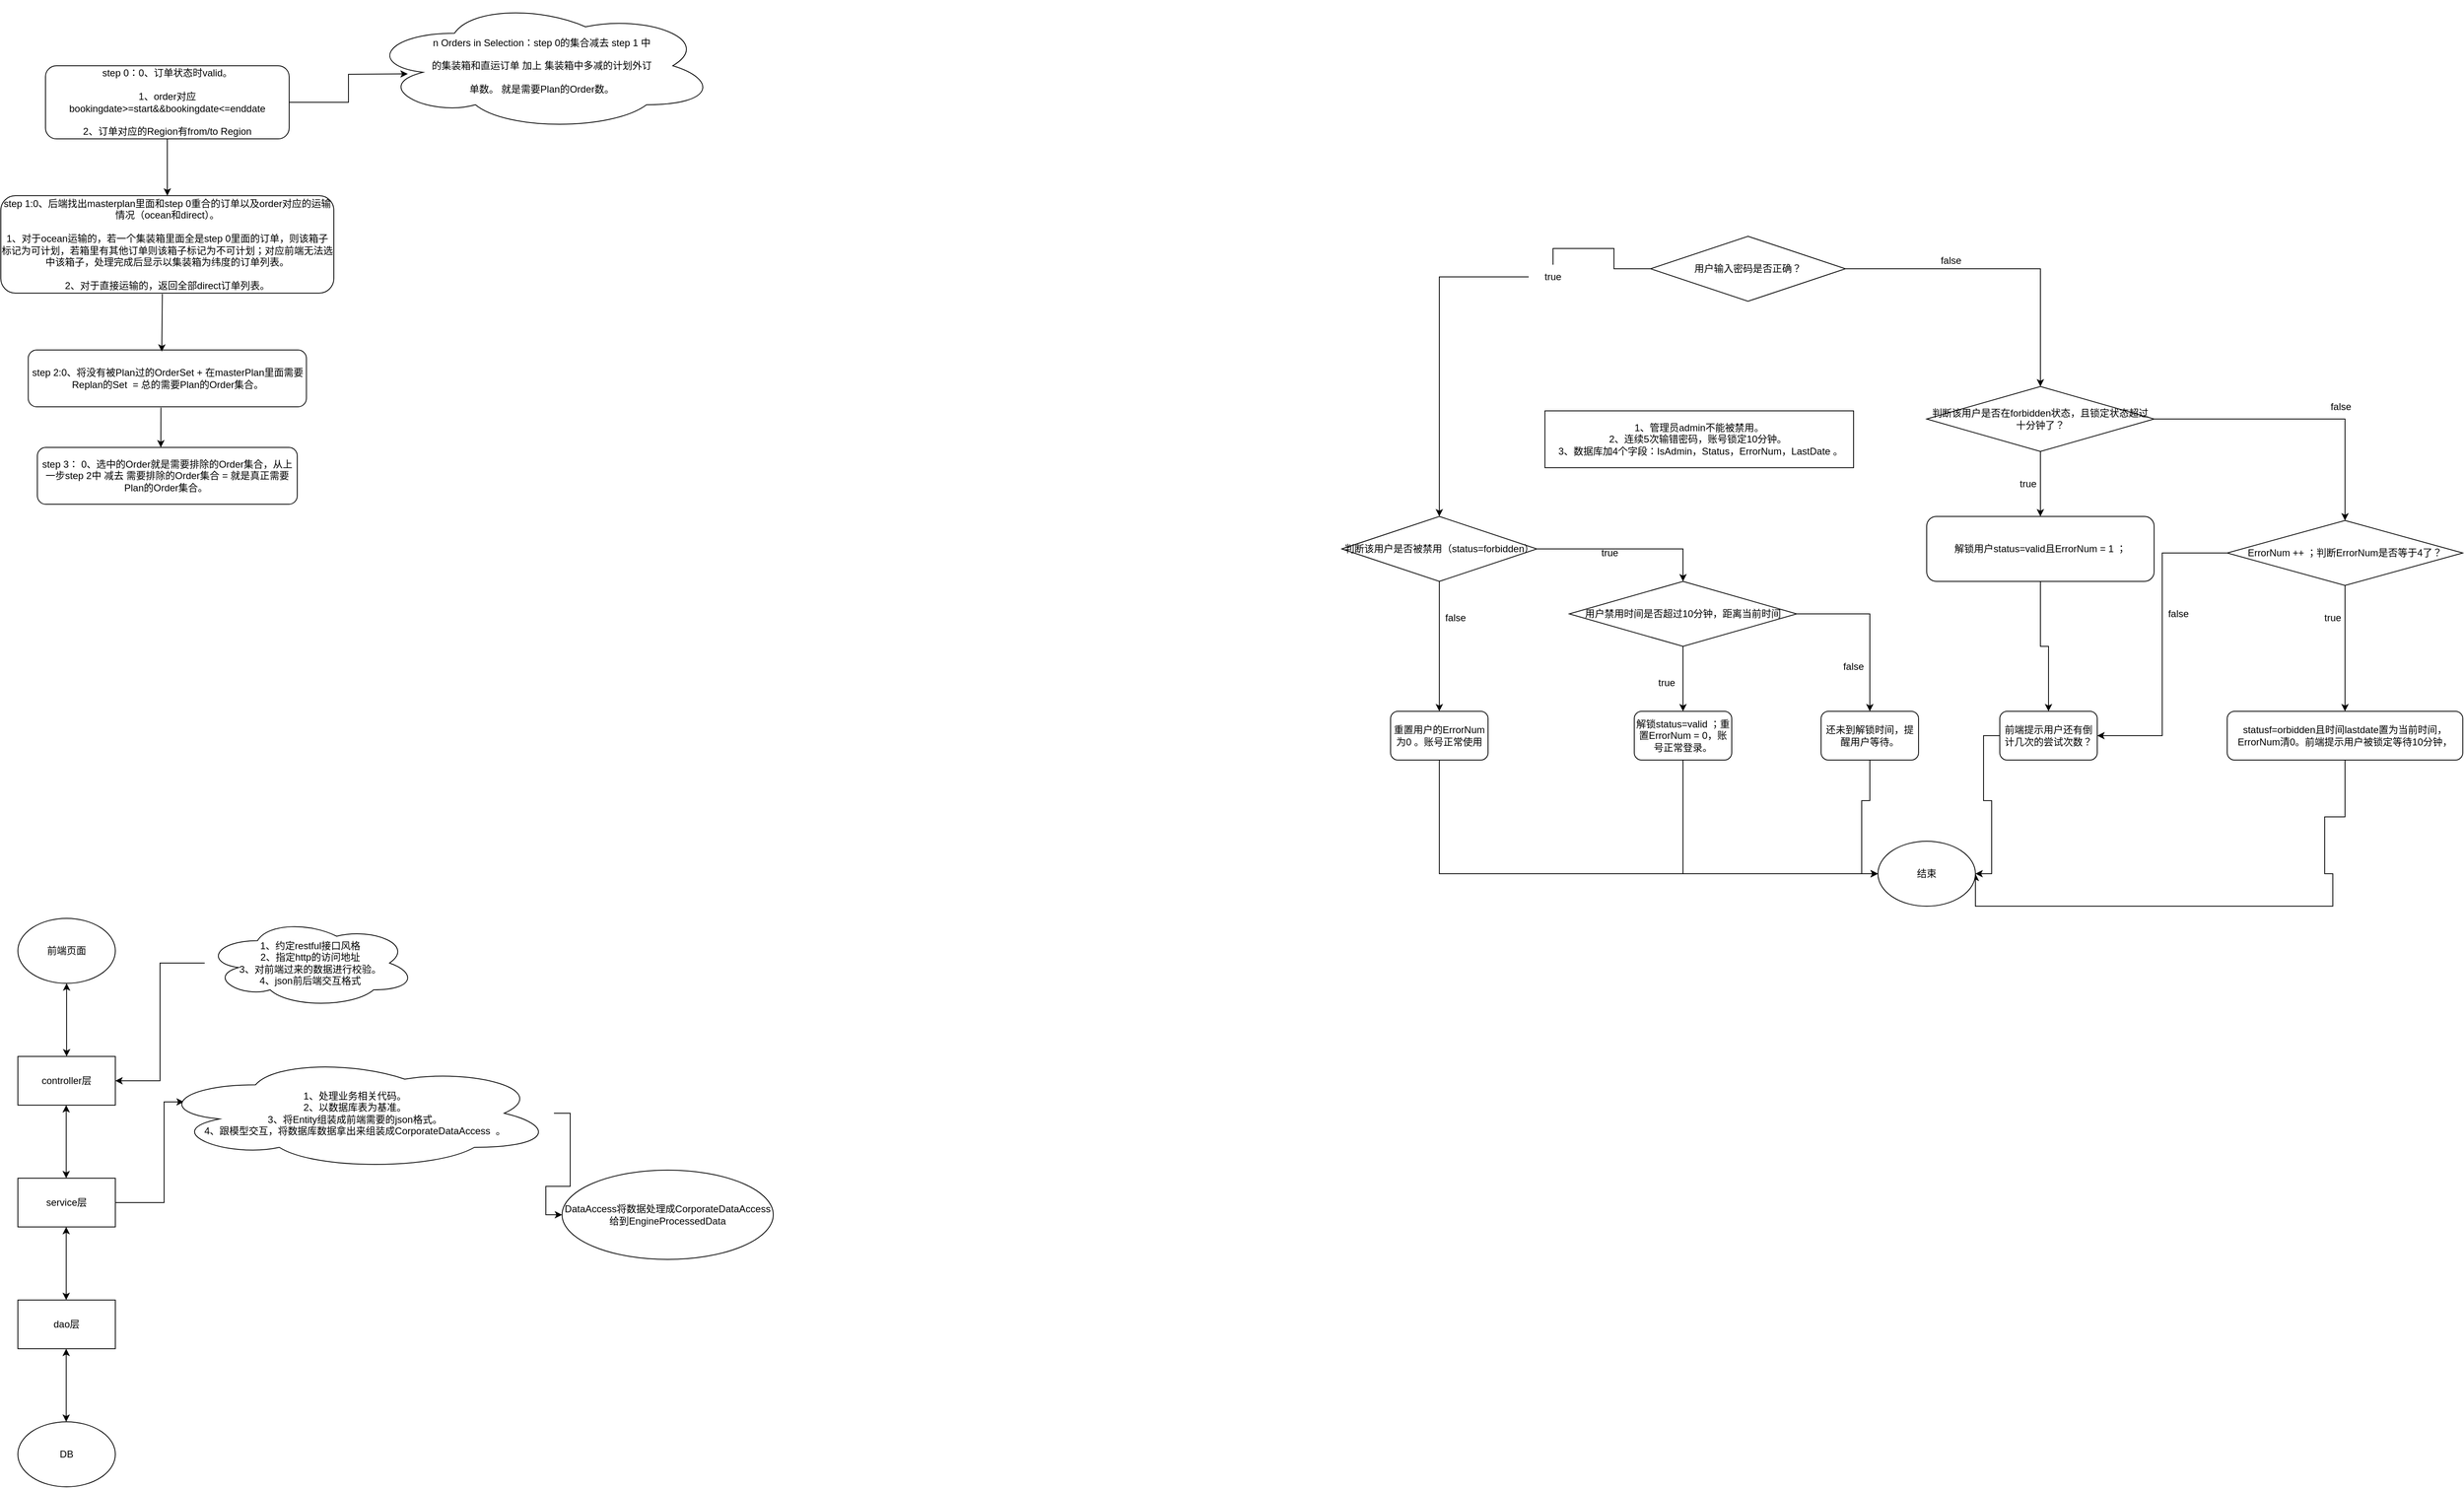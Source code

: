 <mxfile version="20.1.3" type="github">
  <diagram id="kgpKYQtTHZ0yAKxKKP6v" name="Page-1">
    <mxGraphModel dx="1053" dy="1696" grid="1" gridSize="10" guides="1" tooltips="1" connect="1" arrows="1" fold="1" page="1" pageScale="1" pageWidth="850" pageHeight="1100" math="0" shadow="0">
      <root>
        <mxCell id="0" />
        <mxCell id="1" parent="0" />
        <mxCell id="uD1bxYfoeps85YKgvhQN-21" style="edgeStyle=orthogonalEdgeStyle;rounded=0;orthogonalLoop=1;jettySize=auto;html=1;exitX=1;exitY=0.5;exitDx=0;exitDy=0;" parent="1" source="uD1bxYfoeps85YKgvhQN-1" edge="1">
          <mxGeometry relative="1" as="geometry">
            <mxPoint x="550" y="30" as="targetPoint" />
          </mxGeometry>
        </mxCell>
        <mxCell id="uD1bxYfoeps85YKgvhQN-1" value="step 0：0、订单状态时valid。&lt;br&gt;&lt;br&gt;1、order对应bookingdate&amp;gt;=start&amp;amp;&amp;amp;bookingdate&amp;lt;=enddate&lt;br&gt;&lt;br&gt;2、订单对应的Region有from/to Region" style="rounded=1;whiteSpace=wrap;html=1;" parent="1" vertex="1">
          <mxGeometry x="104" y="20" width="300" height="90" as="geometry" />
        </mxCell>
        <mxCell id="uD1bxYfoeps85YKgvhQN-3" value="step 1:0、后端找出masterplan里面和step 0重合的订单以及order对应的运输情况（ocean和direct）。&lt;br&gt;&lt;br&gt;1、对于ocean运输的，若一个集装箱里面全是step 0里面的订单，则该箱子标记为可计划，若箱里有其他订单则该箱子标记为不可计划；对应前端无法选中该箱子，处理完成后显示以集装箱为纬度的订单列表。&lt;br&gt;&lt;br&gt;2、对于直接运输的，返回全部direct订单列表。" style="rounded=1;whiteSpace=wrap;html=1;" parent="1" vertex="1">
          <mxGeometry x="49" y="180" width="410" height="120" as="geometry" />
        </mxCell>
        <mxCell id="uD1bxYfoeps85YKgvhQN-4" value="" style="endArrow=classic;html=1;rounded=0;exitX=0.5;exitY=1;exitDx=0;exitDy=0;entryX=0.5;entryY=0;entryDx=0;entryDy=0;" parent="1" source="uD1bxYfoeps85YKgvhQN-1" target="uD1bxYfoeps85YKgvhQN-3" edge="1">
          <mxGeometry width="50" height="50" relative="1" as="geometry">
            <mxPoint x="249" y="200" as="sourcePoint" />
            <mxPoint x="299" y="150" as="targetPoint" />
          </mxGeometry>
        </mxCell>
        <mxCell id="uD1bxYfoeps85YKgvhQN-5" value="step 2:0、将没有被Plan过的OrderSet + 在masterPlan里面需要Replan的Set&amp;nbsp; = 总的需要Plan的Order集合。" style="rounded=1;whiteSpace=wrap;html=1;" parent="1" vertex="1">
          <mxGeometry x="82.75" y="370" width="342.5" height="70" as="geometry" />
        </mxCell>
        <mxCell id="uD1bxYfoeps85YKgvhQN-6" value="step 3： 0、选中的Order就是需要排除的Order集合，从上一步step 2中 减去 需要排除的Order集合 = 就是真正需要 Plan的Order集合。&amp;nbsp;" style="rounded=1;whiteSpace=wrap;html=1;" parent="1" vertex="1">
          <mxGeometry x="94" y="490" width="320" height="70" as="geometry" />
        </mxCell>
        <mxCell id="uD1bxYfoeps85YKgvhQN-7" value="" style="endArrow=classic;html=1;rounded=0;entryX=0.48;entryY=0.029;entryDx=0;entryDy=0;entryPerimeter=0;exitX=0.485;exitY=1.008;exitDx=0;exitDy=0;exitPerimeter=0;" parent="1" source="uD1bxYfoeps85YKgvhQN-3" target="uD1bxYfoeps85YKgvhQN-5" edge="1">
          <mxGeometry width="50" height="50" relative="1" as="geometry">
            <mxPoint x="246" y="310" as="sourcePoint" />
            <mxPoint x="299" y="270" as="targetPoint" />
          </mxGeometry>
        </mxCell>
        <mxCell id="uD1bxYfoeps85YKgvhQN-8" value="" style="endArrow=classic;html=1;rounded=0;exitX=0.477;exitY=1.014;exitDx=0;exitDy=0;exitPerimeter=0;entryX=0.475;entryY=0;entryDx=0;entryDy=0;entryPerimeter=0;" parent="1" source="uD1bxYfoeps85YKgvhQN-5" target="uD1bxYfoeps85YKgvhQN-6" edge="1">
          <mxGeometry width="50" height="50" relative="1" as="geometry">
            <mxPoint x="249" y="480" as="sourcePoint" />
            <mxPoint x="299" y="430" as="targetPoint" />
          </mxGeometry>
        </mxCell>
        <mxCell id="uD1bxYfoeps85YKgvhQN-9" value="n Orders in Selection：step 0的集合减去 step 1 中&lt;br&gt;&lt;br&gt;的集装箱和直运订单 加上 集装箱中多减的计划外订&lt;br&gt;&lt;br&gt;单数。 就是需要Plan的Order数。" style="ellipse;shape=cloud;whiteSpace=wrap;html=1;" parent="1" vertex="1">
          <mxGeometry x="500" y="-60" width="430" height="160" as="geometry" />
        </mxCell>
        <mxCell id="IXvnHv_U1dAUnTwolW6L-37" style="edgeStyle=orthogonalEdgeStyle;rounded=0;orthogonalLoop=1;jettySize=auto;html=1;entryX=0.5;entryY=0;entryDx=0;entryDy=0;startArrow=none;" parent="1" source="IXvnHv_U1dAUnTwolW6L-6" target="IXvnHv_U1dAUnTwolW6L-2" edge="1">
          <mxGeometry relative="1" as="geometry">
            <Array as="points">
              <mxPoint x="1820" y="280" />
            </Array>
          </mxGeometry>
        </mxCell>
        <mxCell id="IXvnHv_U1dAUnTwolW6L-41" style="edgeStyle=orthogonalEdgeStyle;rounded=0;orthogonalLoop=1;jettySize=auto;html=1;entryX=0.5;entryY=0;entryDx=0;entryDy=0;" parent="1" source="IXvnHv_U1dAUnTwolW6L-1" target="IXvnHv_U1dAUnTwolW6L-38" edge="1">
          <mxGeometry relative="1" as="geometry" />
        </mxCell>
        <mxCell id="IXvnHv_U1dAUnTwolW6L-1" value="用户输入密码是否正确？" style="rhombus;whiteSpace=wrap;html=1;" parent="1" vertex="1">
          <mxGeometry x="2080" y="230" width="240" height="80" as="geometry" />
        </mxCell>
        <mxCell id="IXvnHv_U1dAUnTwolW6L-12" style="edgeStyle=orthogonalEdgeStyle;rounded=0;orthogonalLoop=1;jettySize=auto;html=1;exitX=1;exitY=0.5;exitDx=0;exitDy=0;entryX=0.5;entryY=0;entryDx=0;entryDy=0;" parent="1" source="IXvnHv_U1dAUnTwolW6L-2" target="IXvnHv_U1dAUnTwolW6L-10" edge="1">
          <mxGeometry relative="1" as="geometry" />
        </mxCell>
        <mxCell id="IXvnHv_U1dAUnTwolW6L-2" value="判断该用户是否被禁用（status=forbidden）" style="rhombus;whiteSpace=wrap;html=1;" parent="1" vertex="1">
          <mxGeometry x="1700" y="575" width="240" height="80" as="geometry" />
        </mxCell>
        <mxCell id="IXvnHv_U1dAUnTwolW6L-61" style="edgeStyle=orthogonalEdgeStyle;rounded=0;orthogonalLoop=1;jettySize=auto;html=1;entryX=0;entryY=0.5;entryDx=0;entryDy=0;" parent="1" source="IXvnHv_U1dAUnTwolW6L-7" target="IXvnHv_U1dAUnTwolW6L-60" edge="1">
          <mxGeometry relative="1" as="geometry">
            <mxPoint x="1820" y="1071" as="targetPoint" />
            <Array as="points">
              <mxPoint x="1820" y="1015" />
            </Array>
          </mxGeometry>
        </mxCell>
        <mxCell id="IXvnHv_U1dAUnTwolW6L-7" value="重置用户的ErrorNum为0 。账号正常使用" style="rounded=1;whiteSpace=wrap;html=1;" parent="1" vertex="1">
          <mxGeometry x="1760" y="815" width="120" height="60" as="geometry" />
        </mxCell>
        <mxCell id="IXvnHv_U1dAUnTwolW6L-8" value="" style="endArrow=classic;html=1;rounded=0;entryX=0.5;entryY=0;entryDx=0;entryDy=0;exitX=0.5;exitY=1;exitDx=0;exitDy=0;" parent="1" source="IXvnHv_U1dAUnTwolW6L-2" target="IXvnHv_U1dAUnTwolW6L-7" edge="1">
          <mxGeometry width="50" height="50" relative="1" as="geometry">
            <mxPoint x="1810" y="585" as="sourcePoint" />
            <mxPoint x="1860" y="535" as="targetPoint" />
          </mxGeometry>
        </mxCell>
        <mxCell id="IXvnHv_U1dAUnTwolW6L-9" value="false" style="text;html=1;strokeColor=none;fillColor=none;align=center;verticalAlign=middle;whiteSpace=wrap;rounded=0;" parent="1" vertex="1">
          <mxGeometry x="1810" y="685" width="60" height="30" as="geometry" />
        </mxCell>
        <mxCell id="IXvnHv_U1dAUnTwolW6L-18" value="" style="edgeStyle=orthogonalEdgeStyle;rounded=0;orthogonalLoop=1;jettySize=auto;html=1;" parent="1" source="IXvnHv_U1dAUnTwolW6L-10" target="IXvnHv_U1dAUnTwolW6L-17" edge="1">
          <mxGeometry relative="1" as="geometry" />
        </mxCell>
        <mxCell id="IXvnHv_U1dAUnTwolW6L-22" style="edgeStyle=orthogonalEdgeStyle;rounded=0;orthogonalLoop=1;jettySize=auto;html=1;entryX=0.5;entryY=0;entryDx=0;entryDy=0;" parent="1" source="IXvnHv_U1dAUnTwolW6L-10" target="IXvnHv_U1dAUnTwolW6L-21" edge="1">
          <mxGeometry relative="1" as="geometry" />
        </mxCell>
        <mxCell id="IXvnHv_U1dAUnTwolW6L-10" value="用户禁用时间是否超过10分钟，距离当前时间" style="rhombus;whiteSpace=wrap;html=1;" parent="1" vertex="1">
          <mxGeometry x="1980" y="655" width="280" height="80" as="geometry" />
        </mxCell>
        <mxCell id="IXvnHv_U1dAUnTwolW6L-15" value="true" style="text;html=1;strokeColor=none;fillColor=none;align=center;verticalAlign=middle;whiteSpace=wrap;rounded=0;" parent="1" vertex="1">
          <mxGeometry x="2000" y="605" width="60" height="30" as="geometry" />
        </mxCell>
        <mxCell id="IXvnHv_U1dAUnTwolW6L-62" style="edgeStyle=orthogonalEdgeStyle;rounded=0;orthogonalLoop=1;jettySize=auto;html=1;entryX=0;entryY=0.5;entryDx=0;entryDy=0;" parent="1" source="IXvnHv_U1dAUnTwolW6L-17" target="IXvnHv_U1dAUnTwolW6L-60" edge="1">
          <mxGeometry relative="1" as="geometry">
            <mxPoint x="2120" y="1015" as="targetPoint" />
            <Array as="points">
              <mxPoint x="2120" y="1015" />
            </Array>
          </mxGeometry>
        </mxCell>
        <mxCell id="IXvnHv_U1dAUnTwolW6L-17" value="解锁status=valid ；重置ErrorNum = 0，账号正常登录。" style="rounded=1;whiteSpace=wrap;html=1;" parent="1" vertex="1">
          <mxGeometry x="2060" y="815" width="120" height="60" as="geometry" />
        </mxCell>
        <mxCell id="IXvnHv_U1dAUnTwolW6L-19" value="true" style="text;html=1;strokeColor=none;fillColor=none;align=center;verticalAlign=middle;whiteSpace=wrap;rounded=0;" parent="1" vertex="1">
          <mxGeometry x="2070" y="765" width="60" height="30" as="geometry" />
        </mxCell>
        <mxCell id="IXvnHv_U1dAUnTwolW6L-63" style="edgeStyle=orthogonalEdgeStyle;rounded=0;orthogonalLoop=1;jettySize=auto;html=1;entryX=0;entryY=0.5;entryDx=0;entryDy=0;" parent="1" source="IXvnHv_U1dAUnTwolW6L-21" target="IXvnHv_U1dAUnTwolW6L-60" edge="1">
          <mxGeometry relative="1" as="geometry" />
        </mxCell>
        <mxCell id="IXvnHv_U1dAUnTwolW6L-21" value="还未到解锁时间，提醒用户等待。" style="rounded=1;whiteSpace=wrap;html=1;" parent="1" vertex="1">
          <mxGeometry x="2290" y="815" width="120" height="60" as="geometry" />
        </mxCell>
        <mxCell id="IXvnHv_U1dAUnTwolW6L-23" value="false" style="text;html=1;strokeColor=none;fillColor=none;align=center;verticalAlign=middle;whiteSpace=wrap;rounded=0;" parent="1" vertex="1">
          <mxGeometry x="2300" y="745" width="60" height="30" as="geometry" />
        </mxCell>
        <mxCell id="IXvnHv_U1dAUnTwolW6L-44" value="" style="edgeStyle=orthogonalEdgeStyle;rounded=0;orthogonalLoop=1;jettySize=auto;html=1;" parent="1" source="IXvnHv_U1dAUnTwolW6L-38" target="IXvnHv_U1dAUnTwolW6L-43" edge="1">
          <mxGeometry relative="1" as="geometry" />
        </mxCell>
        <mxCell id="IXvnHv_U1dAUnTwolW6L-54" style="edgeStyle=orthogonalEdgeStyle;rounded=0;orthogonalLoop=1;jettySize=auto;html=1;" parent="1" source="IXvnHv_U1dAUnTwolW6L-38" target="IXvnHv_U1dAUnTwolW6L-51" edge="1">
          <mxGeometry relative="1" as="geometry" />
        </mxCell>
        <mxCell id="IXvnHv_U1dAUnTwolW6L-38" value="判断该用户是否在forbidden状态，且锁定状态超过十分钟了？" style="rhombus;whiteSpace=wrap;html=1;" parent="1" vertex="1">
          <mxGeometry x="2420" y="415" width="280" height="80" as="geometry" />
        </mxCell>
        <mxCell id="IXvnHv_U1dAUnTwolW6L-42" value="false" style="text;html=1;strokeColor=none;fillColor=none;align=center;verticalAlign=middle;whiteSpace=wrap;rounded=0;" parent="1" vertex="1">
          <mxGeometry x="2420" y="245" width="60" height="30" as="geometry" />
        </mxCell>
        <mxCell id="IXvnHv_U1dAUnTwolW6L-50" value="" style="edgeStyle=orthogonalEdgeStyle;rounded=0;orthogonalLoop=1;jettySize=auto;html=1;" parent="1" source="IXvnHv_U1dAUnTwolW6L-43" target="IXvnHv_U1dAUnTwolW6L-49" edge="1">
          <mxGeometry relative="1" as="geometry" />
        </mxCell>
        <mxCell id="IXvnHv_U1dAUnTwolW6L-43" value="解锁用户status=valid且ErrorNum = 1 ；" style="rounded=1;whiteSpace=wrap;html=1;" parent="1" vertex="1">
          <mxGeometry x="2420" y="575" width="280" height="80" as="geometry" />
        </mxCell>
        <mxCell id="IXvnHv_U1dAUnTwolW6L-45" value="true" style="text;html=1;strokeColor=none;fillColor=none;align=center;verticalAlign=middle;whiteSpace=wrap;rounded=0;" parent="1" vertex="1">
          <mxGeometry x="2530" y="525" width="30" height="20" as="geometry" />
        </mxCell>
        <mxCell id="IXvnHv_U1dAUnTwolW6L-65" style="edgeStyle=orthogonalEdgeStyle;rounded=0;orthogonalLoop=1;jettySize=auto;html=1;entryX=1;entryY=0.5;entryDx=0;entryDy=0;" parent="1" source="IXvnHv_U1dAUnTwolW6L-47" target="IXvnHv_U1dAUnTwolW6L-60" edge="1">
          <mxGeometry relative="1" as="geometry">
            <mxPoint x="2490" y="1015" as="targetPoint" />
            <Array as="points">
              <mxPoint x="2935" y="945" />
              <mxPoint x="2910" y="945" />
              <mxPoint x="2910" y="1015" />
              <mxPoint x="2920" y="1015" />
              <mxPoint x="2920" y="1055" />
              <mxPoint x="2480" y="1055" />
            </Array>
          </mxGeometry>
        </mxCell>
        <mxCell id="IXvnHv_U1dAUnTwolW6L-47" value="statusf=orbidden且时间lastdate置为当前时间，ErrorNum清0。前端提示用户被锁定等待10分钟，" style="rounded=1;whiteSpace=wrap;html=1;" parent="1" vertex="1">
          <mxGeometry x="2790" y="815" width="290" height="60" as="geometry" />
        </mxCell>
        <mxCell id="IXvnHv_U1dAUnTwolW6L-64" style="edgeStyle=orthogonalEdgeStyle;rounded=0;orthogonalLoop=1;jettySize=auto;html=1;entryX=1;entryY=0.5;entryDx=0;entryDy=0;" parent="1" source="IXvnHv_U1dAUnTwolW6L-49" target="IXvnHv_U1dAUnTwolW6L-60" edge="1">
          <mxGeometry relative="1" as="geometry" />
        </mxCell>
        <mxCell id="IXvnHv_U1dAUnTwolW6L-49" value="&lt;span style=&quot;&quot;&gt;前端提示用户还有倒计几次的尝试次数？&lt;/span&gt;" style="rounded=1;whiteSpace=wrap;html=1;" parent="1" vertex="1">
          <mxGeometry x="2510" y="815" width="120" height="60" as="geometry" />
        </mxCell>
        <mxCell id="IXvnHv_U1dAUnTwolW6L-56" style="edgeStyle=orthogonalEdgeStyle;rounded=0;orthogonalLoop=1;jettySize=auto;html=1;entryX=0.5;entryY=0;entryDx=0;entryDy=0;" parent="1" source="IXvnHv_U1dAUnTwolW6L-51" target="IXvnHv_U1dAUnTwolW6L-47" edge="1">
          <mxGeometry relative="1" as="geometry" />
        </mxCell>
        <mxCell id="IXvnHv_U1dAUnTwolW6L-58" style="edgeStyle=orthogonalEdgeStyle;rounded=0;orthogonalLoop=1;jettySize=auto;html=1;entryX=1;entryY=0.5;entryDx=0;entryDy=0;" parent="1" source="IXvnHv_U1dAUnTwolW6L-51" target="IXvnHv_U1dAUnTwolW6L-49" edge="1">
          <mxGeometry relative="1" as="geometry">
            <mxPoint x="2740" y="775" as="targetPoint" />
          </mxGeometry>
        </mxCell>
        <mxCell id="IXvnHv_U1dAUnTwolW6L-51" value="&lt;span style=&quot;&quot;&gt;ErrorNum ++ ；判断ErrorNum是否等于4了？&lt;/span&gt;" style="rhombus;whiteSpace=wrap;html=1;" parent="1" vertex="1">
          <mxGeometry x="2790" y="580" width="290" height="80" as="geometry" />
        </mxCell>
        <mxCell id="IXvnHv_U1dAUnTwolW6L-55" value="false" style="text;html=1;strokeColor=none;fillColor=none;align=center;verticalAlign=middle;whiteSpace=wrap;rounded=0;" parent="1" vertex="1">
          <mxGeometry x="2900" y="425" width="60" height="30" as="geometry" />
        </mxCell>
        <mxCell id="IXvnHv_U1dAUnTwolW6L-57" value="true" style="text;html=1;strokeColor=none;fillColor=none;align=center;verticalAlign=middle;whiteSpace=wrap;rounded=0;" parent="1" vertex="1">
          <mxGeometry x="2905" y="690" width="30" height="20" as="geometry" />
        </mxCell>
        <mxCell id="IXvnHv_U1dAUnTwolW6L-59" value="false" style="text;html=1;strokeColor=none;fillColor=none;align=center;verticalAlign=middle;whiteSpace=wrap;rounded=0;" parent="1" vertex="1">
          <mxGeometry x="2700" y="680" width="60" height="30" as="geometry" />
        </mxCell>
        <mxCell id="IXvnHv_U1dAUnTwolW6L-60" value="结束" style="ellipse;whiteSpace=wrap;html=1;" parent="1" vertex="1">
          <mxGeometry x="2360" y="975" width="120" height="80" as="geometry" />
        </mxCell>
        <mxCell id="IXvnHv_U1dAUnTwolW6L-66" value="1、管理员admin不能被禁用。&lt;br&gt;2、连续5次输错密码，账号锁定10分钟。&amp;nbsp;&lt;br&gt;&amp;nbsp;3、数据库加4个字段：IsAdmin，Status，ErrorNum，LastDate 。" style="rounded=0;whiteSpace=wrap;html=1;" parent="1" vertex="1">
          <mxGeometry x="1950" y="445" width="380" height="70" as="geometry" />
        </mxCell>
        <mxCell id="IXvnHv_U1dAUnTwolW6L-6" value="true" style="text;html=1;strokeColor=none;fillColor=none;align=center;verticalAlign=middle;whiteSpace=wrap;rounded=0;" parent="1" vertex="1">
          <mxGeometry x="1930" y="265" width="60" height="30" as="geometry" />
        </mxCell>
        <mxCell id="IXvnHv_U1dAUnTwolW6L-67" value="" style="edgeStyle=orthogonalEdgeStyle;rounded=0;orthogonalLoop=1;jettySize=auto;html=1;entryX=0.5;entryY=0;entryDx=0;entryDy=0;endArrow=none;" parent="1" source="IXvnHv_U1dAUnTwolW6L-1" target="IXvnHv_U1dAUnTwolW6L-6" edge="1">
          <mxGeometry relative="1" as="geometry">
            <mxPoint x="2080" y="270" as="sourcePoint" />
            <mxPoint x="1820" y="575" as="targetPoint" />
          </mxGeometry>
        </mxCell>
        <mxCell id="o-agbkDcCUqS_Nyadg6I-1" value="前端页面" style="ellipse;whiteSpace=wrap;html=1;" vertex="1" parent="1">
          <mxGeometry x="70" y="1070" width="120" height="80" as="geometry" />
        </mxCell>
        <mxCell id="o-agbkDcCUqS_Nyadg6I-2" value="controller层" style="rounded=0;whiteSpace=wrap;html=1;" vertex="1" parent="1">
          <mxGeometry x="70" y="1240" width="120" height="60" as="geometry" />
        </mxCell>
        <mxCell id="o-agbkDcCUqS_Nyadg6I-26" style="edgeStyle=orthogonalEdgeStyle;rounded=0;orthogonalLoop=1;jettySize=auto;html=1;entryX=0.07;entryY=0.4;entryDx=0;entryDy=0;entryPerimeter=0;" edge="1" parent="1" source="o-agbkDcCUqS_Nyadg6I-3" target="o-agbkDcCUqS_Nyadg6I-24">
          <mxGeometry relative="1" as="geometry">
            <Array as="points">
              <mxPoint x="250" y="1420" />
              <mxPoint x="250" y="1296" />
            </Array>
          </mxGeometry>
        </mxCell>
        <mxCell id="o-agbkDcCUqS_Nyadg6I-3" value="service层" style="rounded=0;whiteSpace=wrap;html=1;" vertex="1" parent="1">
          <mxGeometry x="70" y="1390" width="120" height="60" as="geometry" />
        </mxCell>
        <mxCell id="o-agbkDcCUqS_Nyadg6I-4" value="dao层" style="rounded=0;whiteSpace=wrap;html=1;" vertex="1" parent="1">
          <mxGeometry x="70" y="1540" width="120" height="60" as="geometry" />
        </mxCell>
        <mxCell id="o-agbkDcCUqS_Nyadg6I-5" value="DB" style="ellipse;whiteSpace=wrap;html=1;" vertex="1" parent="1">
          <mxGeometry x="70" y="1690" width="120" height="80" as="geometry" />
        </mxCell>
        <mxCell id="o-agbkDcCUqS_Nyadg6I-14" value="" style="endArrow=classic;startArrow=classic;html=1;rounded=0;exitX=0.5;exitY=0;exitDx=0;exitDy=0;entryX=0.5;entryY=1;entryDx=0;entryDy=0;" edge="1" parent="1" source="o-agbkDcCUqS_Nyadg6I-2" target="o-agbkDcCUqS_Nyadg6I-1">
          <mxGeometry width="50" height="50" relative="1" as="geometry">
            <mxPoint x="82.75" y="1200" as="sourcePoint" />
            <mxPoint x="132.75" y="1150" as="targetPoint" />
          </mxGeometry>
        </mxCell>
        <mxCell id="o-agbkDcCUqS_Nyadg6I-17" value="" style="endArrow=classic;startArrow=classic;html=1;rounded=0;exitX=0.5;exitY=0;exitDx=0;exitDy=0;entryX=0.5;entryY=1;entryDx=0;entryDy=0;" edge="1" parent="1">
          <mxGeometry width="50" height="50" relative="1" as="geometry">
            <mxPoint x="129.5" y="1390" as="sourcePoint" />
            <mxPoint x="129.5" y="1300" as="targetPoint" />
          </mxGeometry>
        </mxCell>
        <mxCell id="o-agbkDcCUqS_Nyadg6I-20" value="" style="endArrow=classic;startArrow=classic;html=1;rounded=0;exitX=0.5;exitY=0;exitDx=0;exitDy=0;entryX=0.5;entryY=1;entryDx=0;entryDy=0;" edge="1" parent="1">
          <mxGeometry width="50" height="50" relative="1" as="geometry">
            <mxPoint x="129.5" y="1540" as="sourcePoint" />
            <mxPoint x="129.5" y="1450" as="targetPoint" />
          </mxGeometry>
        </mxCell>
        <mxCell id="o-agbkDcCUqS_Nyadg6I-21" value="" style="endArrow=classic;startArrow=classic;html=1;rounded=0;exitX=0.5;exitY=0;exitDx=0;exitDy=0;entryX=0.5;entryY=1;entryDx=0;entryDy=0;" edge="1" parent="1">
          <mxGeometry width="50" height="50" relative="1" as="geometry">
            <mxPoint x="129.5" y="1690" as="sourcePoint" />
            <mxPoint x="129.5" y="1600" as="targetPoint" />
          </mxGeometry>
        </mxCell>
        <mxCell id="o-agbkDcCUqS_Nyadg6I-23" style="edgeStyle=orthogonalEdgeStyle;rounded=0;orthogonalLoop=1;jettySize=auto;html=1;entryX=1;entryY=0.5;entryDx=0;entryDy=0;" edge="1" parent="1" source="o-agbkDcCUqS_Nyadg6I-22" target="o-agbkDcCUqS_Nyadg6I-2">
          <mxGeometry relative="1" as="geometry" />
        </mxCell>
        <mxCell id="o-agbkDcCUqS_Nyadg6I-22" value="1、约定restful接口风格&lt;br&gt;2、指定http的访问地址&lt;br&gt;3、对前端过来的数据进行校验。&lt;br&gt;4、json前后端交互格式" style="ellipse;shape=cloud;whiteSpace=wrap;html=1;" vertex="1" parent="1">
          <mxGeometry x="300" y="1070" width="260" height="110" as="geometry" />
        </mxCell>
        <mxCell id="o-agbkDcCUqS_Nyadg6I-29" value="" style="edgeStyle=orthogonalEdgeStyle;rounded=0;orthogonalLoop=1;jettySize=auto;html=1;" edge="1" parent="1" source="o-agbkDcCUqS_Nyadg6I-24" target="o-agbkDcCUqS_Nyadg6I-28">
          <mxGeometry relative="1" as="geometry" />
        </mxCell>
        <mxCell id="o-agbkDcCUqS_Nyadg6I-24" value="1、处理业务相关代码。&lt;br&gt;2、以数据库表为基准。&lt;br&gt;3、将Entity组装成前端需要的json格式。&lt;br&gt;4、跟模型交互，将数据库数据拿出来组装成CorporateDataAccess&amp;nbsp; 。" style="ellipse;shape=cloud;whiteSpace=wrap;html=1;" vertex="1" parent="1">
          <mxGeometry x="240" y="1240" width="490" height="140" as="geometry" />
        </mxCell>
        <mxCell id="o-agbkDcCUqS_Nyadg6I-28" value="DataAccess将数据处理成CorporateDataAccess给到EngineProcessedData" style="ellipse;whiteSpace=wrap;html=1;" vertex="1" parent="1">
          <mxGeometry x="740" y="1380" width="260" height="110" as="geometry" />
        </mxCell>
      </root>
    </mxGraphModel>
  </diagram>
</mxfile>
